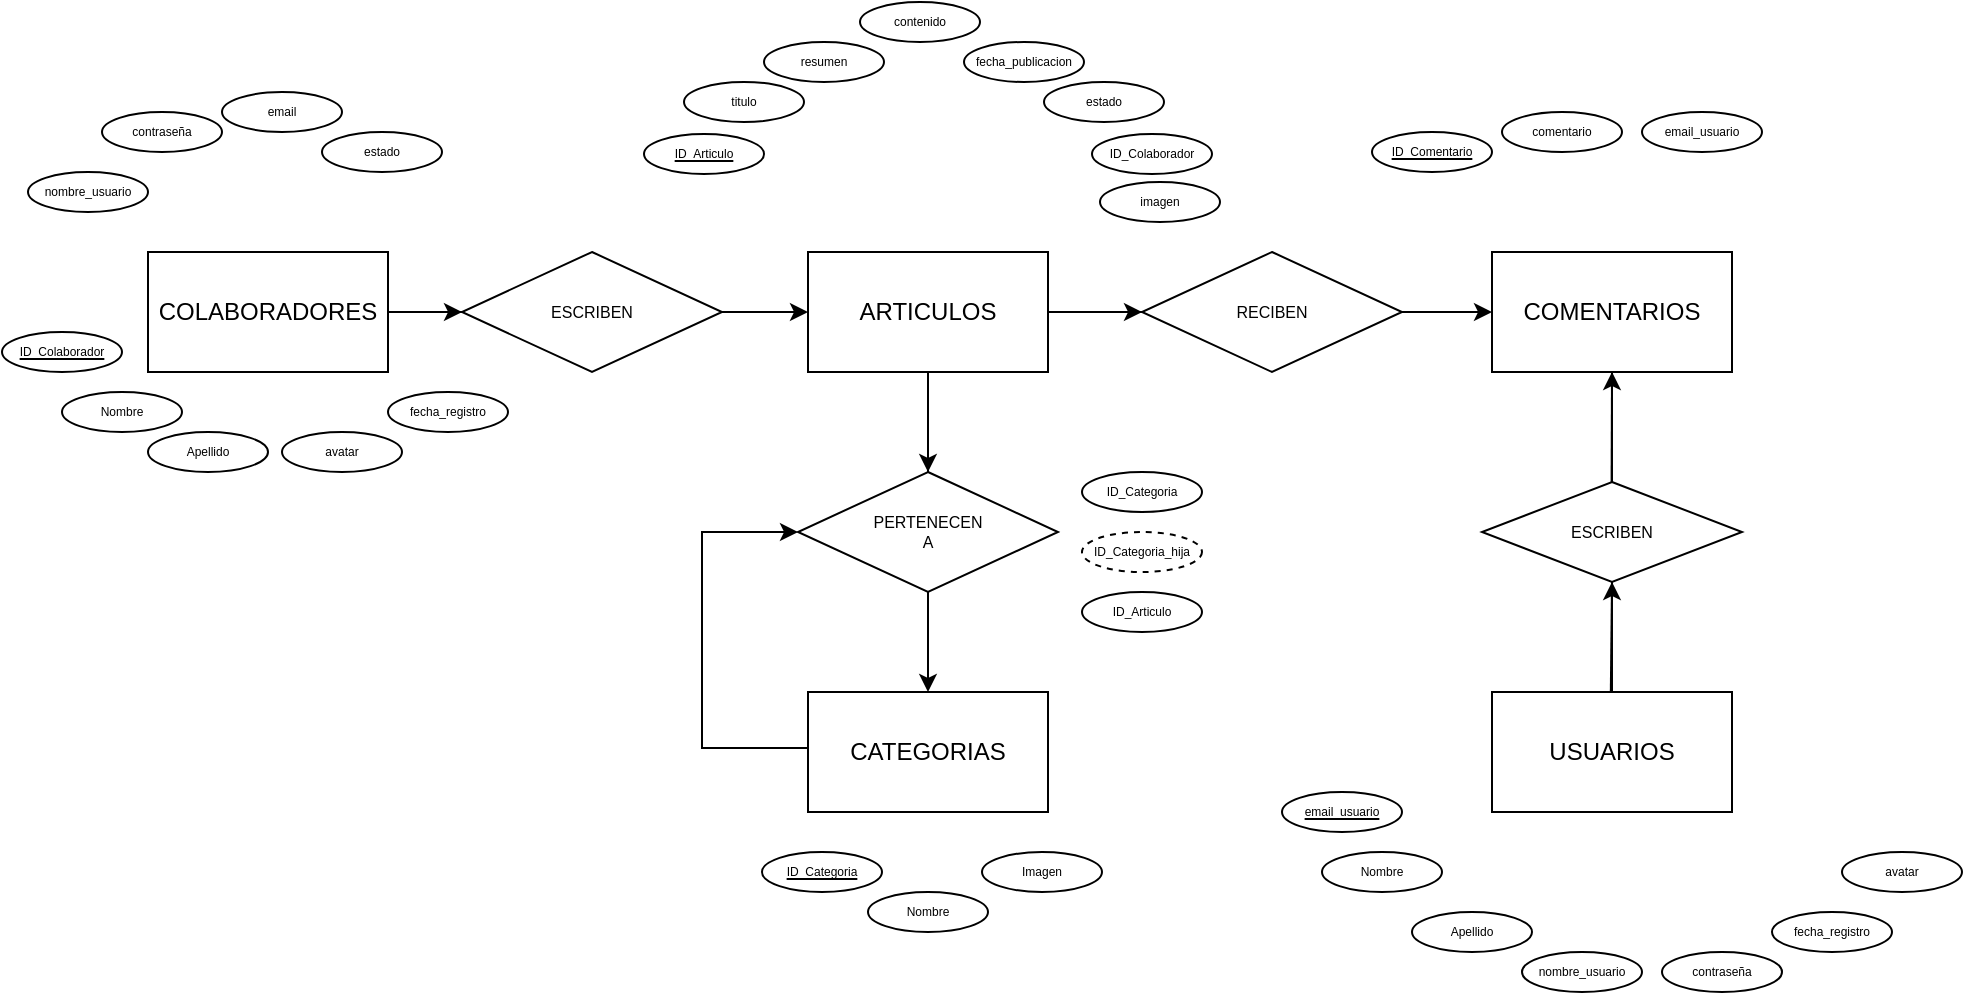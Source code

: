 <mxfile version="21.3.2" type="github">
  <diagram id="R2lEEEUBdFMjLlhIrx00" name="Page-1">
    <mxGraphModel dx="1554" dy="317" grid="1" gridSize="10" guides="1" tooltips="1" connect="1" arrows="1" fold="1" page="1" pageScale="1" pageWidth="850" pageHeight="1100" math="0" shadow="0" extFonts="Permanent Marker^https://fonts.googleapis.com/css?family=Permanent+Marker">
      <root>
        <mxCell id="0" />
        <mxCell id="1" parent="0" />
        <mxCell id="qLsG4sS9ALIZC5-4dvoT-34" value="" style="edgeStyle=orthogonalEdgeStyle;rounded=0;orthogonalLoop=1;jettySize=auto;html=1;" edge="1" parent="1" source="qLsG4sS9ALIZC5-4dvoT-1" target="qLsG4sS9ALIZC5-4dvoT-7">
          <mxGeometry relative="1" as="geometry" />
        </mxCell>
        <mxCell id="qLsG4sS9ALIZC5-4dvoT-1" value="COLABORADORES" style="rounded=0;whiteSpace=wrap;html=1;" vertex="1" parent="1">
          <mxGeometry x="33" y="160" width="120" height="60" as="geometry" />
        </mxCell>
        <mxCell id="qLsG4sS9ALIZC5-4dvoT-31" value="" style="edgeStyle=orthogonalEdgeStyle;rounded=0;orthogonalLoop=1;jettySize=auto;html=1;" edge="1" parent="1" source="qLsG4sS9ALIZC5-4dvoT-2" target="qLsG4sS9ALIZC5-4dvoT-8">
          <mxGeometry relative="1" as="geometry" />
        </mxCell>
        <mxCell id="qLsG4sS9ALIZC5-4dvoT-35" value="" style="edgeStyle=orthogonalEdgeStyle;rounded=0;orthogonalLoop=1;jettySize=auto;html=1;" edge="1" parent="1" source="qLsG4sS9ALIZC5-4dvoT-2" target="qLsG4sS9ALIZC5-4dvoT-9">
          <mxGeometry relative="1" as="geometry" />
        </mxCell>
        <mxCell id="qLsG4sS9ALIZC5-4dvoT-2" value="ARTICULOS" style="rounded=0;whiteSpace=wrap;html=1;" vertex="1" parent="1">
          <mxGeometry x="363" y="160" width="120" height="60" as="geometry" />
        </mxCell>
        <mxCell id="qLsG4sS9ALIZC5-4dvoT-71" style="edgeStyle=orthogonalEdgeStyle;rounded=0;orthogonalLoop=1;jettySize=auto;html=1;exitX=0;exitY=0.25;exitDx=0;exitDy=0;entryX=0;entryY=0.5;entryDx=0;entryDy=0;" edge="1" parent="1" source="qLsG4sS9ALIZC5-4dvoT-3" target="qLsG4sS9ALIZC5-4dvoT-9">
          <mxGeometry relative="1" as="geometry">
            <Array as="points">
              <mxPoint x="310" y="408" />
              <mxPoint x="310" y="300" />
            </Array>
          </mxGeometry>
        </mxCell>
        <mxCell id="qLsG4sS9ALIZC5-4dvoT-3" value="CATEGORIAS" style="rounded=0;whiteSpace=wrap;html=1;" vertex="1" parent="1">
          <mxGeometry x="363" y="380" width="120" height="60" as="geometry" />
        </mxCell>
        <mxCell id="qLsG4sS9ALIZC5-4dvoT-4" value="COMENTARIOS" style="rounded=0;whiteSpace=wrap;html=1;" vertex="1" parent="1">
          <mxGeometry x="705" y="160" width="120" height="60" as="geometry" />
        </mxCell>
        <mxCell id="qLsG4sS9ALIZC5-4dvoT-30" value="" style="edgeStyle=orthogonalEdgeStyle;rounded=0;orthogonalLoop=1;jettySize=auto;html=1;" edge="1" parent="1" source="qLsG4sS9ALIZC5-4dvoT-5" target="qLsG4sS9ALIZC5-4dvoT-10">
          <mxGeometry relative="1" as="geometry" />
        </mxCell>
        <mxCell id="qLsG4sS9ALIZC5-4dvoT-5" value="USUARIOS" style="rounded=0;whiteSpace=wrap;html=1;" vertex="1" parent="1">
          <mxGeometry x="705" y="380" width="120" height="60" as="geometry" />
        </mxCell>
        <mxCell id="qLsG4sS9ALIZC5-4dvoT-33" value="" style="edgeStyle=orthogonalEdgeStyle;rounded=0;orthogonalLoop=1;jettySize=auto;html=1;" edge="1" parent="1" source="qLsG4sS9ALIZC5-4dvoT-7" target="qLsG4sS9ALIZC5-4dvoT-2">
          <mxGeometry relative="1" as="geometry" />
        </mxCell>
        <mxCell id="qLsG4sS9ALIZC5-4dvoT-7" value="ESCRIBEN" style="rhombus;whiteSpace=wrap;html=1;fontSize=8;" vertex="1" parent="1">
          <mxGeometry x="190" y="160" width="130" height="60" as="geometry" />
        </mxCell>
        <mxCell id="qLsG4sS9ALIZC5-4dvoT-32" value="" style="edgeStyle=orthogonalEdgeStyle;rounded=0;orthogonalLoop=1;jettySize=auto;html=1;" edge="1" parent="1" source="qLsG4sS9ALIZC5-4dvoT-8" target="qLsG4sS9ALIZC5-4dvoT-4">
          <mxGeometry relative="1" as="geometry" />
        </mxCell>
        <mxCell id="qLsG4sS9ALIZC5-4dvoT-8" value="RECIBEN" style="rhombus;whiteSpace=wrap;html=1;fontSize=8;" vertex="1" parent="1">
          <mxGeometry x="530" y="160" width="130" height="60" as="geometry" />
        </mxCell>
        <mxCell id="qLsG4sS9ALIZC5-4dvoT-36" value="" style="edgeStyle=orthogonalEdgeStyle;rounded=0;orthogonalLoop=1;jettySize=auto;html=1;" edge="1" parent="1" source="qLsG4sS9ALIZC5-4dvoT-9" target="qLsG4sS9ALIZC5-4dvoT-3">
          <mxGeometry relative="1" as="geometry" />
        </mxCell>
        <mxCell id="qLsG4sS9ALIZC5-4dvoT-9" value="&lt;font style=&quot;font-size: 8px;&quot;&gt;PERTENECEN &lt;br style=&quot;font-size: 8px;&quot;&gt;A&lt;/font&gt;" style="rhombus;whiteSpace=wrap;html=1;fontSize=8;" vertex="1" parent="1">
          <mxGeometry x="358" y="270" width="130" height="60" as="geometry" />
        </mxCell>
        <mxCell id="qLsG4sS9ALIZC5-4dvoT-29" value="" style="edgeStyle=orthogonalEdgeStyle;rounded=0;orthogonalLoop=1;jettySize=auto;html=1;" edge="1" parent="1" source="qLsG4sS9ALIZC5-4dvoT-10" target="qLsG4sS9ALIZC5-4dvoT-4">
          <mxGeometry relative="1" as="geometry" />
        </mxCell>
        <mxCell id="qLsG4sS9ALIZC5-4dvoT-10" value="ESCRIBEN" style="rhombus;whiteSpace=wrap;html=1;fontSize=8;" vertex="1" parent="1">
          <mxGeometry x="700" y="275" width="130" height="50" as="geometry" />
        </mxCell>
        <mxCell id="qLsG4sS9ALIZC5-4dvoT-13" value="" style="endArrow=none;html=1;rounded=0;entryX=0;entryY=0.5;entryDx=0;entryDy=0;" edge="1" parent="1" target="qLsG4sS9ALIZC5-4dvoT-7">
          <mxGeometry width="50" height="50" relative="1" as="geometry">
            <mxPoint x="153" y="190" as="sourcePoint" />
            <mxPoint x="203" y="140" as="targetPoint" />
          </mxGeometry>
        </mxCell>
        <mxCell id="qLsG4sS9ALIZC5-4dvoT-16" value="" style="endArrow=none;html=1;rounded=0;entryX=0;entryY=0.5;entryDx=0;entryDy=0;exitX=1;exitY=0.5;exitDx=0;exitDy=0;" edge="1" parent="1" source="qLsG4sS9ALIZC5-4dvoT-2" target="qLsG4sS9ALIZC5-4dvoT-8">
          <mxGeometry width="50" height="50" relative="1" as="geometry">
            <mxPoint x="488" y="189.41" as="sourcePoint" />
            <mxPoint x="528" y="189.41" as="targetPoint" />
          </mxGeometry>
        </mxCell>
        <mxCell id="qLsG4sS9ALIZC5-4dvoT-18" value="" style="endArrow=none;html=1;rounded=0;exitX=0.5;exitY=0;exitDx=0;exitDy=0;" edge="1" parent="1" source="qLsG4sS9ALIZC5-4dvoT-9">
          <mxGeometry width="50" height="50" relative="1" as="geometry">
            <mxPoint x="373" y="270" as="sourcePoint" />
            <mxPoint x="423" y="220" as="targetPoint" />
          </mxGeometry>
        </mxCell>
        <mxCell id="qLsG4sS9ALIZC5-4dvoT-22" value="" style="endArrow=none;html=1;rounded=0;exitX=0.5;exitY=0;exitDx=0;exitDy=0;entryX=0.5;entryY=1;entryDx=0;entryDy=0;" edge="1" parent="1" target="qLsG4sS9ALIZC5-4dvoT-10">
          <mxGeometry width="50" height="50" relative="1" as="geometry">
            <mxPoint x="764.41" y="380" as="sourcePoint" />
            <mxPoint x="764.41" y="340" as="targetPoint" />
          </mxGeometry>
        </mxCell>
        <mxCell id="qLsG4sS9ALIZC5-4dvoT-23" value="" style="endArrow=none;html=1;rounded=0;entryX=0.5;entryY=1;entryDx=0;entryDy=0;" edge="1" parent="1" target="qLsG4sS9ALIZC5-4dvoT-4">
          <mxGeometry width="50" height="50" relative="1" as="geometry">
            <mxPoint x="764.8" y="275" as="sourcePoint" />
            <mxPoint x="765.21" y="225" as="targetPoint" />
          </mxGeometry>
        </mxCell>
        <mxCell id="qLsG4sS9ALIZC5-4dvoT-37" value="ID_Colaborador" style="ellipse;whiteSpace=wrap;html=1;fontSize=6;fontStyle=4" vertex="1" parent="1">
          <mxGeometry x="-40" y="200" width="60" height="20" as="geometry" />
        </mxCell>
        <mxCell id="qLsG4sS9ALIZC5-4dvoT-41" value="Nombre" style="ellipse;whiteSpace=wrap;html=1;fontSize=6;fontStyle=0" vertex="1" parent="1">
          <mxGeometry x="-10" y="230" width="60" height="20" as="geometry" />
        </mxCell>
        <mxCell id="qLsG4sS9ALIZC5-4dvoT-42" value="Apellido" style="ellipse;whiteSpace=wrap;html=1;fontSize=6;fontStyle=0" vertex="1" parent="1">
          <mxGeometry x="33" y="250" width="60" height="20" as="geometry" />
        </mxCell>
        <mxCell id="qLsG4sS9ALIZC5-4dvoT-43" value="nombre_usuario" style="ellipse;whiteSpace=wrap;html=1;fontSize=6;fontStyle=0" vertex="1" parent="1">
          <mxGeometry x="-27" y="120" width="60" height="20" as="geometry" />
        </mxCell>
        <mxCell id="qLsG4sS9ALIZC5-4dvoT-44" value="contraseña" style="ellipse;whiteSpace=wrap;html=1;fontSize=6;fontStyle=0" vertex="1" parent="1">
          <mxGeometry x="10" y="90" width="60" height="20" as="geometry" />
        </mxCell>
        <mxCell id="qLsG4sS9ALIZC5-4dvoT-45" value="email" style="ellipse;whiteSpace=wrap;html=1;fontSize=6;fontStyle=0" vertex="1" parent="1">
          <mxGeometry x="70" y="80" width="60" height="20" as="geometry" />
        </mxCell>
        <mxCell id="qLsG4sS9ALIZC5-4dvoT-46" value="estado" style="ellipse;whiteSpace=wrap;html=1;fontSize=6;fontStyle=0" vertex="1" parent="1">
          <mxGeometry x="120" y="100" width="60" height="20" as="geometry" />
        </mxCell>
        <mxCell id="qLsG4sS9ALIZC5-4dvoT-47" value="fecha_registro" style="ellipse;whiteSpace=wrap;html=1;fontSize=6;fontStyle=0" vertex="1" parent="1">
          <mxGeometry x="153" y="230" width="60" height="20" as="geometry" />
        </mxCell>
        <mxCell id="qLsG4sS9ALIZC5-4dvoT-48" value="avatar" style="ellipse;whiteSpace=wrap;html=1;fontSize=6;fontStyle=0" vertex="1" parent="1">
          <mxGeometry x="100" y="250" width="60" height="20" as="geometry" />
        </mxCell>
        <mxCell id="qLsG4sS9ALIZC5-4dvoT-50" value="ID_Articulo" style="ellipse;whiteSpace=wrap;html=1;fontSize=6;fontStyle=4" vertex="1" parent="1">
          <mxGeometry x="281" y="101" width="60" height="20" as="geometry" />
        </mxCell>
        <mxCell id="qLsG4sS9ALIZC5-4dvoT-51" value="titulo" style="ellipse;whiteSpace=wrap;html=1;fontSize=6;fontStyle=0" vertex="1" parent="1">
          <mxGeometry x="301" y="75" width="60" height="20" as="geometry" />
        </mxCell>
        <mxCell id="qLsG4sS9ALIZC5-4dvoT-52" value="resumen" style="ellipse;whiteSpace=wrap;html=1;fontSize=6;fontStyle=0" vertex="1" parent="1">
          <mxGeometry x="341" y="55" width="60" height="20" as="geometry" />
        </mxCell>
        <mxCell id="qLsG4sS9ALIZC5-4dvoT-53" value="contenido" style="ellipse;whiteSpace=wrap;html=1;fontSize=6;fontStyle=0" vertex="1" parent="1">
          <mxGeometry x="389" y="35" width="60" height="20" as="geometry" />
        </mxCell>
        <mxCell id="qLsG4sS9ALIZC5-4dvoT-54" value="fecha_publicacion" style="ellipse;whiteSpace=wrap;html=1;fontSize=6;fontStyle=0" vertex="1" parent="1">
          <mxGeometry x="441" y="55" width="60" height="20" as="geometry" />
        </mxCell>
        <mxCell id="qLsG4sS9ALIZC5-4dvoT-55" value="estado" style="ellipse;whiteSpace=wrap;html=1;fontSize=6;fontStyle=0" vertex="1" parent="1">
          <mxGeometry x="481" y="75" width="60" height="20" as="geometry" />
        </mxCell>
        <mxCell id="qLsG4sS9ALIZC5-4dvoT-56" value="ID_Colaborador" style="ellipse;whiteSpace=wrap;html=1;fontSize=6;fontStyle=0" vertex="1" parent="1">
          <mxGeometry x="505" y="101" width="60" height="20" as="geometry" />
        </mxCell>
        <mxCell id="qLsG4sS9ALIZC5-4dvoT-57" value="imagen" style="ellipse;whiteSpace=wrap;html=1;fontSize=6;fontStyle=0" vertex="1" parent="1">
          <mxGeometry x="509" y="125" width="60" height="20" as="geometry" />
        </mxCell>
        <mxCell id="qLsG4sS9ALIZC5-4dvoT-58" value="ID_Comentario" style="ellipse;whiteSpace=wrap;html=1;fontSize=6;fontStyle=4" vertex="1" parent="1">
          <mxGeometry x="645" y="100" width="60" height="20" as="geometry" />
        </mxCell>
        <mxCell id="qLsG4sS9ALIZC5-4dvoT-59" value="comentario" style="ellipse;whiteSpace=wrap;html=1;fontSize=6;fontStyle=0" vertex="1" parent="1">
          <mxGeometry x="710" y="90" width="60" height="20" as="geometry" />
        </mxCell>
        <mxCell id="qLsG4sS9ALIZC5-4dvoT-60" value="email_usuario" style="ellipse;whiteSpace=wrap;html=1;fontSize=6;fontStyle=0" vertex="1" parent="1">
          <mxGeometry x="780" y="90" width="60" height="20" as="geometry" />
        </mxCell>
        <mxCell id="qLsG4sS9ALIZC5-4dvoT-63" value="Nombre" style="ellipse;whiteSpace=wrap;html=1;fontSize=6;fontStyle=0" vertex="1" parent="1">
          <mxGeometry x="620" y="460" width="60" height="20" as="geometry" />
        </mxCell>
        <mxCell id="qLsG4sS9ALIZC5-4dvoT-64" value="Apellido" style="ellipse;whiteSpace=wrap;html=1;fontSize=6;fontStyle=0" vertex="1" parent="1">
          <mxGeometry x="665" y="490" width="60" height="20" as="geometry" />
        </mxCell>
        <mxCell id="qLsG4sS9ALIZC5-4dvoT-65" value="nombre_usuario" style="ellipse;whiteSpace=wrap;html=1;fontSize=6;fontStyle=0" vertex="1" parent="1">
          <mxGeometry x="720" y="510" width="60" height="20" as="geometry" />
        </mxCell>
        <mxCell id="qLsG4sS9ALIZC5-4dvoT-66" value="contraseña" style="ellipse;whiteSpace=wrap;html=1;fontSize=6;fontStyle=0" vertex="1" parent="1">
          <mxGeometry x="790" y="510" width="60" height="20" as="geometry" />
        </mxCell>
        <mxCell id="qLsG4sS9ALIZC5-4dvoT-67" value="email_usuario" style="ellipse;whiteSpace=wrap;html=1;fontSize=6;fontStyle=4" vertex="1" parent="1">
          <mxGeometry x="600" y="430" width="60" height="20" as="geometry" />
        </mxCell>
        <mxCell id="qLsG4sS9ALIZC5-4dvoT-68" value="fecha_registro" style="ellipse;whiteSpace=wrap;html=1;fontSize=6;fontStyle=0" vertex="1" parent="1">
          <mxGeometry x="845" y="490" width="60" height="20" as="geometry" />
        </mxCell>
        <mxCell id="qLsG4sS9ALIZC5-4dvoT-69" value="avatar" style="ellipse;whiteSpace=wrap;html=1;fontSize=6;fontStyle=0" vertex="1" parent="1">
          <mxGeometry x="880" y="460" width="60" height="20" as="geometry" />
        </mxCell>
        <mxCell id="qLsG4sS9ALIZC5-4dvoT-72" value="ID_Categoria" style="ellipse;whiteSpace=wrap;html=1;fontSize=6;fontStyle=4" vertex="1" parent="1">
          <mxGeometry x="340" y="460" width="60" height="20" as="geometry" />
        </mxCell>
        <mxCell id="qLsG4sS9ALIZC5-4dvoT-74" value="Nombre" style="ellipse;whiteSpace=wrap;html=1;fontSize=6;fontStyle=0" vertex="1" parent="1">
          <mxGeometry x="393" y="480" width="60" height="20" as="geometry" />
        </mxCell>
        <mxCell id="qLsG4sS9ALIZC5-4dvoT-75" value="Imagen" style="ellipse;whiteSpace=wrap;html=1;fontSize=6;fontStyle=0" vertex="1" parent="1">
          <mxGeometry x="450" y="460" width="60" height="20" as="geometry" />
        </mxCell>
        <mxCell id="qLsG4sS9ALIZC5-4dvoT-76" value="ID_Categoria" style="ellipse;whiteSpace=wrap;html=1;fontSize=6;fontStyle=0" vertex="1" parent="1">
          <mxGeometry x="500" y="270" width="60" height="20" as="geometry" />
        </mxCell>
        <mxCell id="qLsG4sS9ALIZC5-4dvoT-77" value="ID_Categoria_hija" style="ellipse;whiteSpace=wrap;html=1;fontSize=6;fontStyle=0;dashed=1;" vertex="1" parent="1">
          <mxGeometry x="500" y="300" width="60" height="20" as="geometry" />
        </mxCell>
        <mxCell id="qLsG4sS9ALIZC5-4dvoT-78" value="ID_Articulo" style="ellipse;whiteSpace=wrap;html=1;fontSize=6;fontStyle=0" vertex="1" parent="1">
          <mxGeometry x="500" y="330" width="60" height="20" as="geometry" />
        </mxCell>
      </root>
    </mxGraphModel>
  </diagram>
</mxfile>
